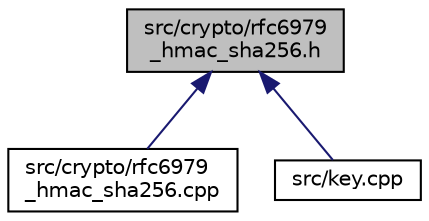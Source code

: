 digraph "src/crypto/rfc6979_hmac_sha256.h"
{
  edge [fontname="Helvetica",fontsize="10",labelfontname="Helvetica",labelfontsize="10"];
  node [fontname="Helvetica",fontsize="10",shape=record];
  Node5 [label="src/crypto/rfc6979\l_hmac_sha256.h",height=0.2,width=0.4,color="black", fillcolor="grey75", style="filled", fontcolor="black"];
  Node5 -> Node6 [dir="back",color="midnightblue",fontsize="10",style="solid",fontname="Helvetica"];
  Node6 [label="src/crypto/rfc6979\l_hmac_sha256.cpp",height=0.2,width=0.4,color="black", fillcolor="white", style="filled",URL="$rfc6979__hmac__sha256_8cpp.html"];
  Node5 -> Node7 [dir="back",color="midnightblue",fontsize="10",style="solid",fontname="Helvetica"];
  Node7 [label="src/key.cpp",height=0.2,width=0.4,color="black", fillcolor="white", style="filled",URL="$key_8cpp.html"];
}
